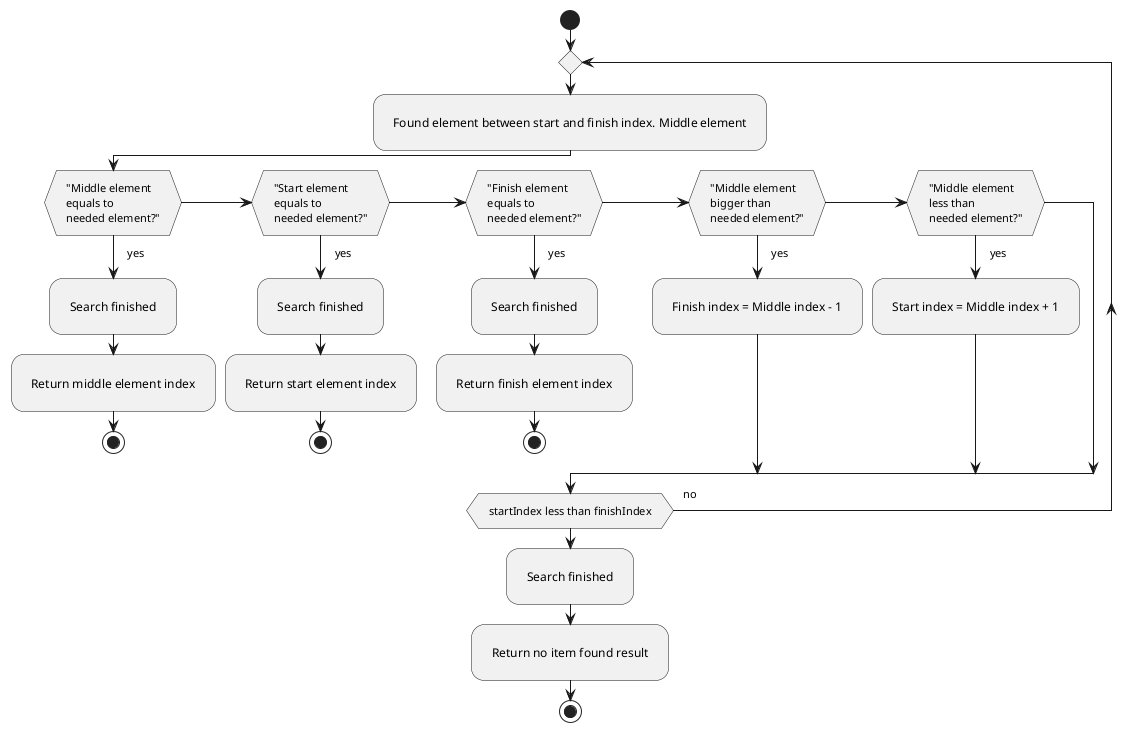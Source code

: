 @startuml

skinparam padding 10

start

    repeat

        :Found element between start and finish index. Middle element;

        if ("Middle element 
equals to 
needed element?") then (yes)
            :Search finished;
            :Return middle element index;
            stop
        elseif ("Start element 
equals to 
needed element?") then (yes)
            :Search finished;
            :Return start element index;
            stop
        elseif ("Finish element 
equals to 
needed element?") then (yes)
            :Search finished;
            :Return finish element index;
            stop
        elseif ("Middle element 
bigger than 
needed element?") then (yes)
            :Finish index = Middle index - 1;
        elseif ("Middle element 
less than 
needed element?") then (yes)
            :Start index = Middle index + 1;
        endif

    repeat while (startIndex less than finishIndex) is (no)

    :Search finished;
    :Return no item found result;

stop

@enduml